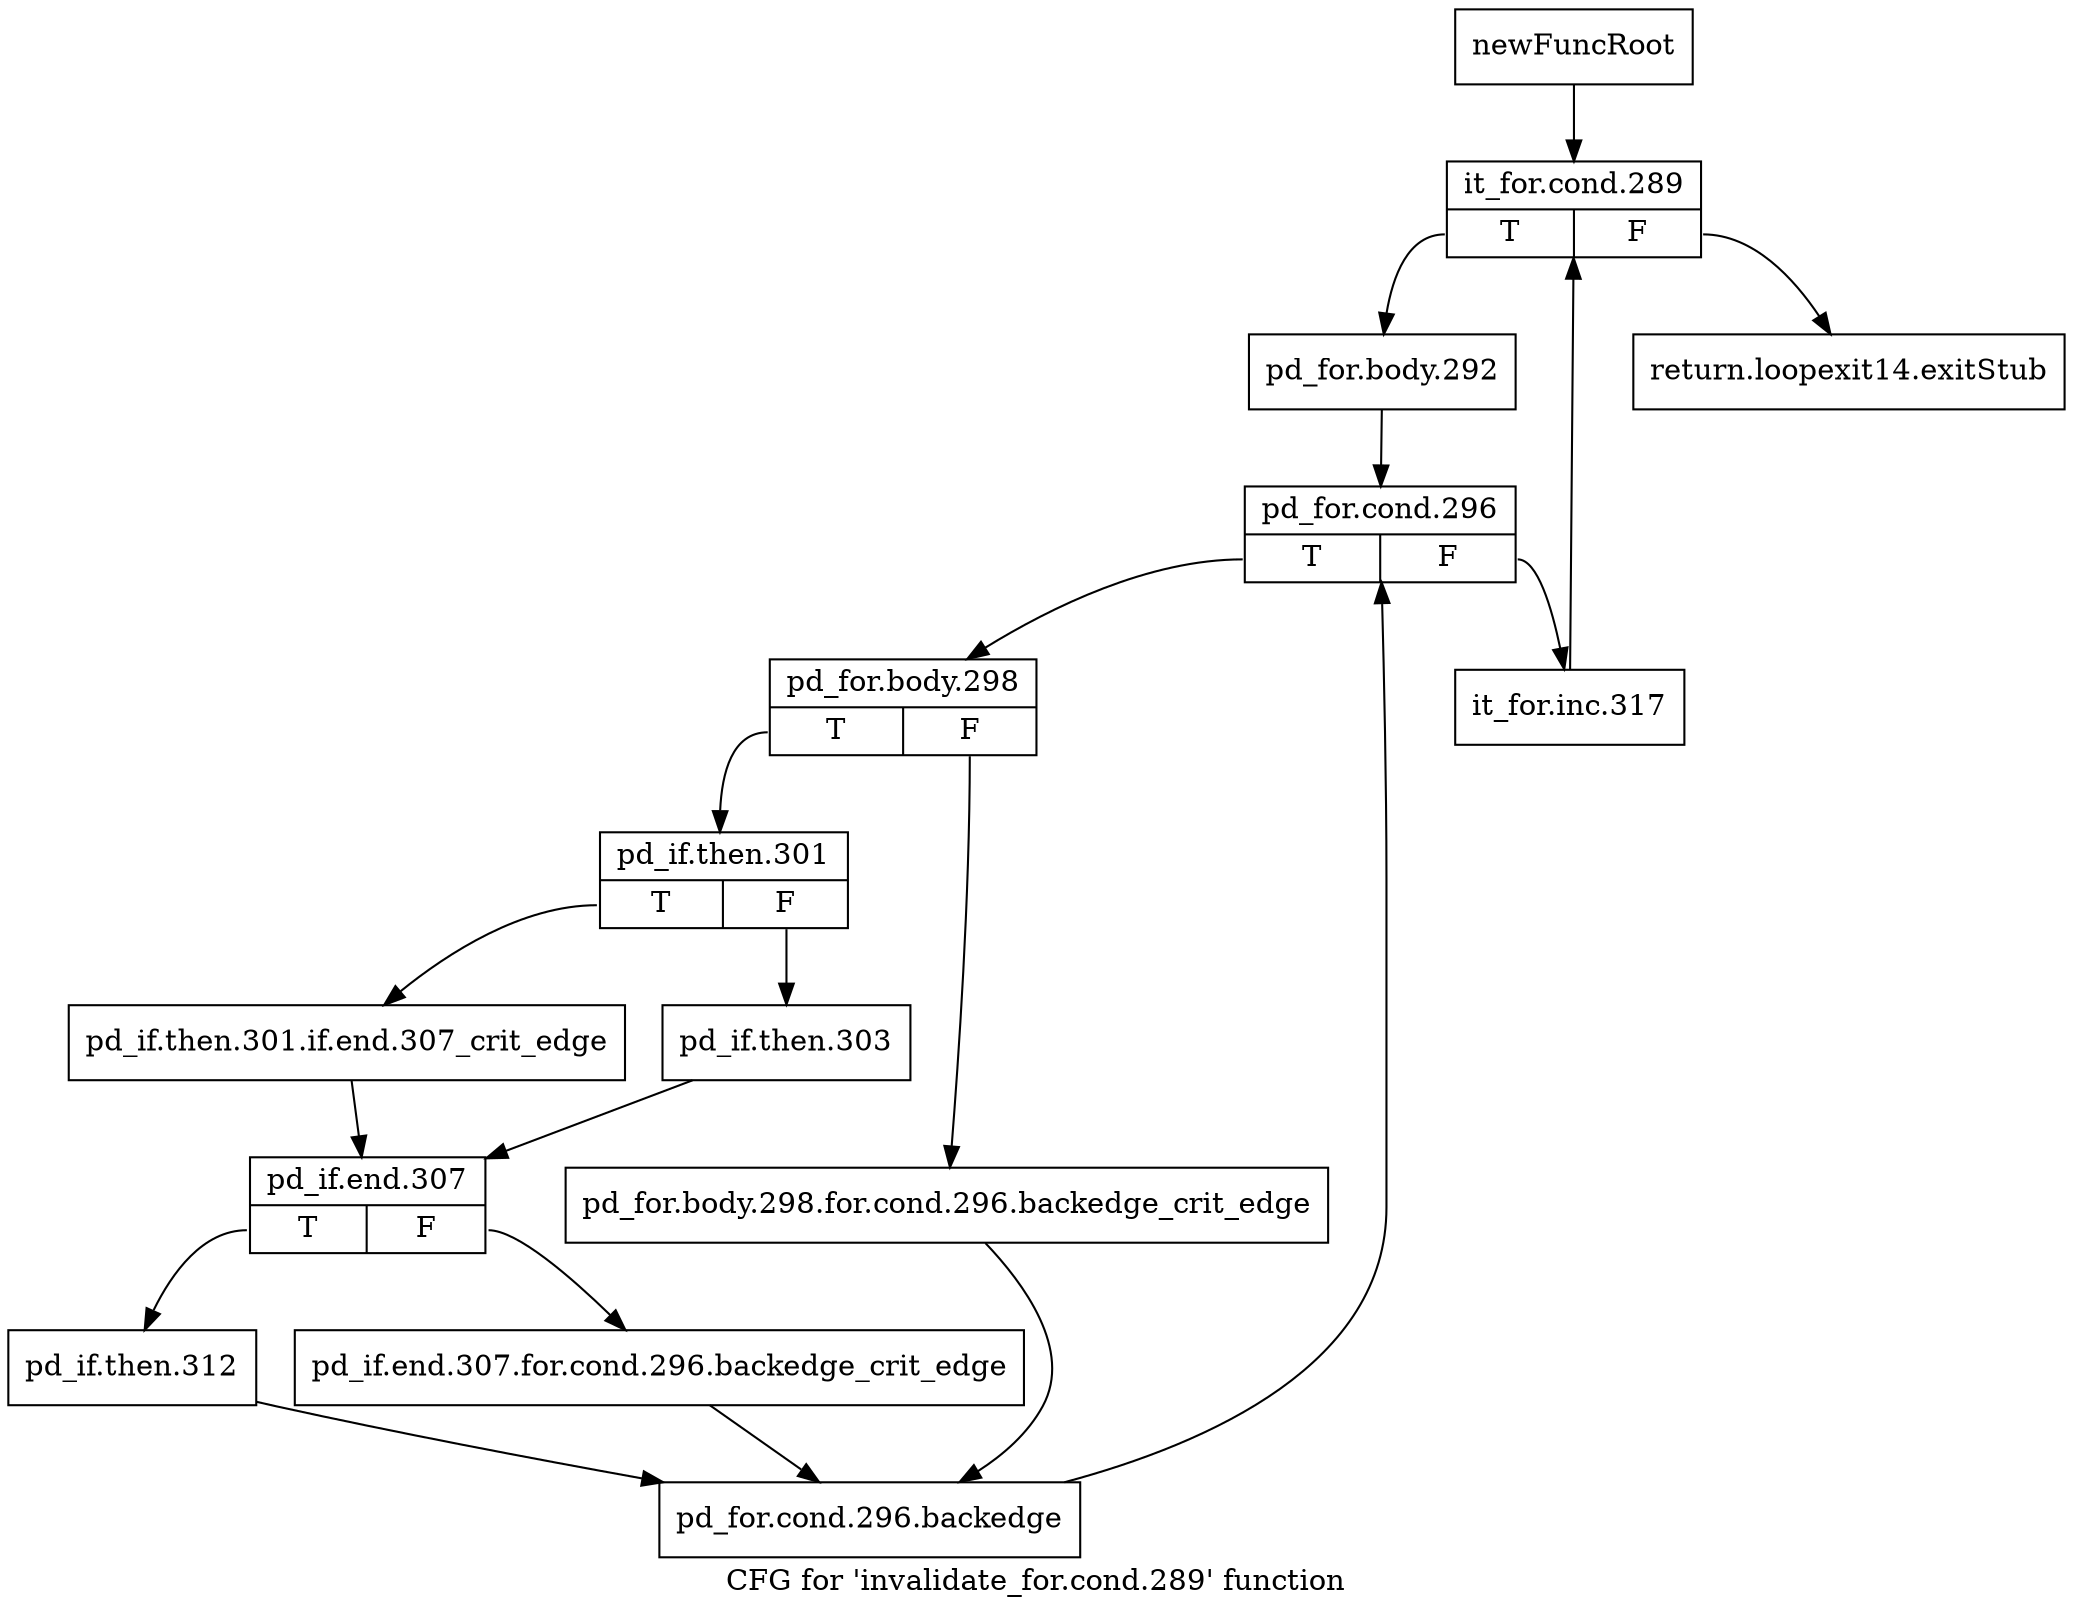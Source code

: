 digraph "CFG for 'invalidate_for.cond.289' function" {
	label="CFG for 'invalidate_for.cond.289' function";

	Node0xa908280 [shape=record,label="{newFuncRoot}"];
	Node0xa908280 -> Node0xa908320;
	Node0xa9082d0 [shape=record,label="{return.loopexit14.exitStub}"];
	Node0xa908320 [shape=record,label="{it_for.cond.289|{<s0>T|<s1>F}}"];
	Node0xa908320:s0 -> Node0xa908370;
	Node0xa908320:s1 -> Node0xa9082d0;
	Node0xa908370 [shape=record,label="{pd_for.body.292}"];
	Node0xa908370 -> Node0xa9083c0;
	Node0xa9083c0 [shape=record,label="{pd_for.cond.296|{<s0>T|<s1>F}}"];
	Node0xa9083c0:s0 -> Node0xa908460;
	Node0xa9083c0:s1 -> Node0xa908410;
	Node0xa908410 [shape=record,label="{it_for.inc.317}"];
	Node0xa908410 -> Node0xa908320;
	Node0xa908460 [shape=record,label="{pd_for.body.298|{<s0>T|<s1>F}}"];
	Node0xa908460:s0 -> Node0xa908500;
	Node0xa908460:s1 -> Node0xa9084b0;
	Node0xa9084b0 [shape=record,label="{pd_for.body.298.for.cond.296.backedge_crit_edge}"];
	Node0xa9084b0 -> Node0xa9086e0;
	Node0xa908500 [shape=record,label="{pd_if.then.301|{<s0>T|<s1>F}}"];
	Node0xa908500:s0 -> Node0xa9085a0;
	Node0xa908500:s1 -> Node0xa908550;
	Node0xa908550 [shape=record,label="{pd_if.then.303}"];
	Node0xa908550 -> Node0xa9085f0;
	Node0xa9085a0 [shape=record,label="{pd_if.then.301.if.end.307_crit_edge}"];
	Node0xa9085a0 -> Node0xa9085f0;
	Node0xa9085f0 [shape=record,label="{pd_if.end.307|{<s0>T|<s1>F}}"];
	Node0xa9085f0:s0 -> Node0xa908690;
	Node0xa9085f0:s1 -> Node0xa908640;
	Node0xa908640 [shape=record,label="{pd_if.end.307.for.cond.296.backedge_crit_edge}"];
	Node0xa908640 -> Node0xa9086e0;
	Node0xa908690 [shape=record,label="{pd_if.then.312}"];
	Node0xa908690 -> Node0xa9086e0;
	Node0xa9086e0 [shape=record,label="{pd_for.cond.296.backedge}"];
	Node0xa9086e0 -> Node0xa9083c0;
}
